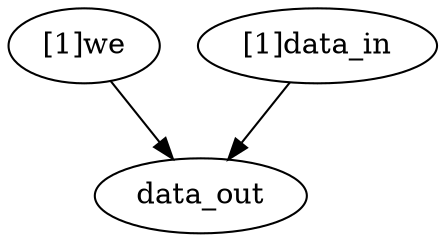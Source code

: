 strict digraph "" {
	"[1]we"	 [complexity=1,
		importance=0.749999843194,
		rank=0.749999843194];
	data_out	 [complexity=0,
		importance=0.499999686387,
		rank=0.0];
	"[1]we" -> data_out;
	"[1]data_in"	 [complexity=2,
		importance=0.749999843194,
		rank=0.374999921597];
	"[1]data_in" -> data_out;
}

